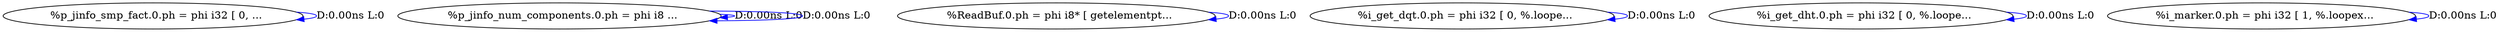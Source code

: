 digraph {
Node0x4125840[label="  %p_jinfo_smp_fact.0.ph = phi i32 [ 0, ..."];
Node0x4125840 -> Node0x4125840[label="D:0.00ns L:0",color=blue];
Node0x4125980[label="  %p_jinfo_num_components.0.ph = phi i8 ..."];
Node0x4125980 -> Node0x4125980[label="D:0.00ns L:0",color=blue];
Node0x4125980 -> Node0x4125980[label="D:0.00ns L:0",color=blue];
Node0x4125ac0[label="  %ReadBuf.0.ph = phi i8* [ getelementpt..."];
Node0x4125ac0 -> Node0x4125ac0[label="D:0.00ns L:0",color=blue];
Node0x4125c00[label="  %i_get_dqt.0.ph = phi i32 [ 0, %.loope..."];
Node0x4125c00 -> Node0x4125c00[label="D:0.00ns L:0",color=blue];
Node0x4125d40[label="  %i_get_dht.0.ph = phi i32 [ 0, %.loope..."];
Node0x4125d40 -> Node0x4125d40[label="D:0.00ns L:0",color=blue];
Node0x4125e80[label="  %i_marker.0.ph = phi i32 [ 1, %.loopex..."];
Node0x4125e80 -> Node0x4125e80[label="D:0.00ns L:0",color=blue];
}
